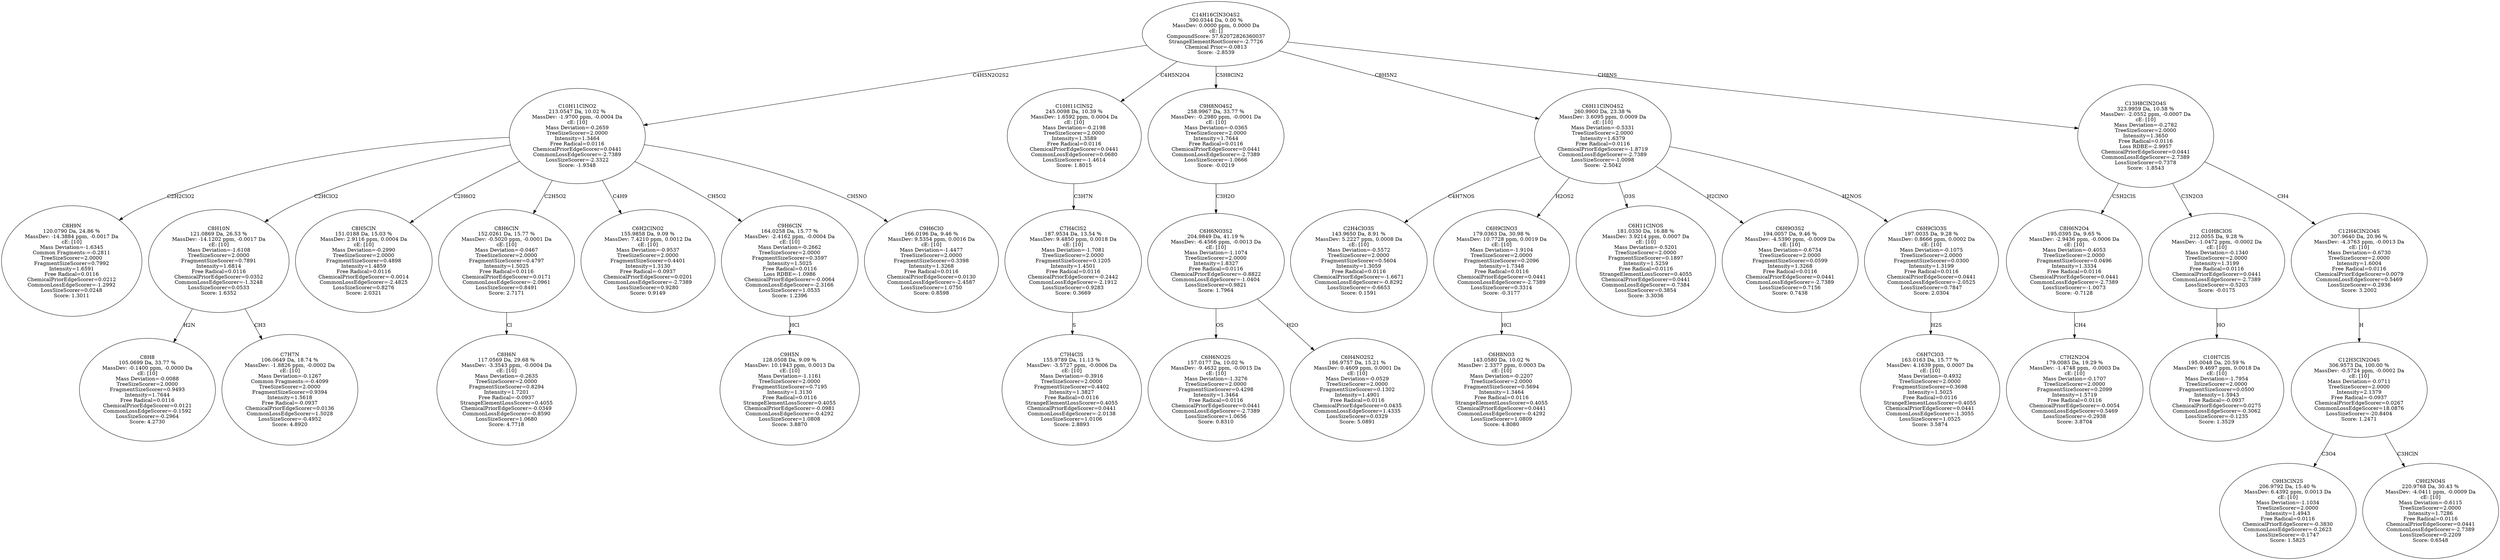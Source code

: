 strict digraph {
v1 [label="C8H9N\n120.0790 Da, 24.86 %\nMassDev: -14.3884 ppm, -0.0017 Da\ncE: [10]\nMass Deviation=-1.6345\nCommon Fragments:=-0.2811\nTreeSizeScorer=2.0000\nFragmentSizeScorer=0.7992\nIntensity=1.6591\nFree Radical=0.0116\nChemicalPriorEdgeScorer=0.0212\nCommonLossEdgeScorer=-1.2992\nLossSizeScorer=0.0248\nScore: 1.3011"];
v2 [label="C8H8\n105.0699 Da, 33.77 %\nMassDev: -0.1400 ppm, -0.0000 Da\ncE: [10]\nMass Deviation=-0.0088\nTreeSizeScorer=2.0000\nFragmentSizeScorer=0.9493\nIntensity=1.7644\nFree Radical=0.0116\nChemicalPriorEdgeScorer=0.0121\nCommonLossEdgeScorer=-0.1592\nLossSizeScorer=-0.2964\nScore: 4.2730"];
v3 [label="C7H7N\n106.0649 Da, 18.74 %\nMassDev: -1.8826 ppm, -0.0002 Da\ncE: [10]\nMass Deviation=-0.1267\nCommon Fragments:=-0.4099\nTreeSizeScorer=2.0000\nFragmentSizeScorer=0.9394\nIntensity=1.5618\nFree Radical=-0.0937\nChemicalPriorEdgeScorer=0.0136\nCommonLossEdgeScorer=1.5028\nLossSizeScorer=-0.4952\nScore: 4.8920"];
v4 [label="C8H10N\n121.0869 Da, 26.53 %\nMassDev: -14.1202 ppm, -0.0017 Da\ncE: [10]\nMass Deviation=-1.6108\nTreeSizeScorer=2.0000\nFragmentSizeScorer=0.7891\nIntensity=1.6814\nFree Radical=0.0116\nChemicalPriorEdgeScorer=0.0352\nCommonLossEdgeScorer=-1.3248\nLossSizeScorer=0.0533\nScore: 1.6352"];
v5 [label="C8H5ClN\n151.0188 Da, 15.03 %\nMassDev: 2.9116 ppm, 0.0004 Da\ncE: [10]\nMass Deviation=-0.2990\nTreeSizeScorer=2.0000\nFragmentSizeScorer=0.4898\nIntensity=1.4859\nFree Radical=0.0116\nChemicalPriorEdgeScorer=-0.0014\nCommonLossEdgeScorer=-2.4825\nLossSizeScorer=0.8276\nScore: 2.0321"];
v6 [label="C8H6N\n117.0569 Da, 29.68 %\nMassDev: -3.3543 ppm, -0.0004 Da\ncE: [10]\nMass Deviation=-0.2635\nTreeSizeScorer=2.0000\nFragmentSizeScorer=0.8294\nIntensity=1.7201\nFree Radical=-0.0937\nStrangeElementLossScorer=0.4055\nChemicalPriorEdgeScorer=-0.0349\nCommonLossEdgeScorer=-0.8590\nLossSizeScorer=1.0680\nScore: 4.7718"];
v7 [label="C8H6ClN\n152.0261 Da, 15.77 %\nMassDev: -0.5020 ppm, -0.0001 Da\ncE: [10]\nMass Deviation=-0.0467\nTreeSizeScorer=2.0000\nFragmentSizeScorer=0.4797\nIntensity=1.5025\nFree Radical=0.0116\nChemicalPriorEdgeScorer=0.0171\nCommonLossEdgeScorer=-2.0961\nLossSizeScorer=0.8491\nScore: 2.7171"];
v8 [label="C6H2ClNO2\n155.9858 Da, 9.09 %\nMassDev: 7.4210 ppm, 0.0012 Da\ncE: [10]\nMass Deviation=-0.9537\nTreeSizeScorer=2.0000\nFragmentSizeScorer=0.4401\nIntensity=1.3130\nFree Radical=-0.0937\nChemicalPriorEdgeScorer=0.0201\nCommonLossEdgeScorer=-2.7389\nLossSizeScorer=0.9280\nScore: 0.9149"];
v9 [label="C9H5N\n128.0508 Da, 9.09 %\nMassDev: 10.1943 ppm, 0.0013 Da\ncE: [10]\nMass Deviation=-1.1161\nTreeSizeScorer=2.0000\nFragmentSizeScorer=0.7195\nIntensity=1.3130\nFree Radical=0.0116\nStrangeElementLossScorer=0.4055\nChemicalPriorEdgeScorer=-0.0981\nCommonLossEdgeScorer=-0.4292\nLossSizeScorer=1.0808\nScore: 3.8870"];
v10 [label="C9H6ClN\n164.0258 Da, 15.77 %\nMassDev: -2.4162 ppm, -0.0004 Da\ncE: [10]\nMass Deviation=-0.2662\nTreeSizeScorer=2.0000\nFragmentSizeScorer=0.3597\nIntensity=1.5025\nFree Radical=0.0116\nLoss RDBE=-1.0986\nChemicalPriorEdgeScorer=-0.0064\nCommonLossEdgeScorer=-2.3166\nLossSizeScorer=1.0535\nScore: 1.2396"];
v11 [label="C9H6ClO\n166.0196 Da, 9.46 %\nMassDev: 9.5354 ppm, 0.0016 Da\ncE: [10]\nMass Deviation=-1.4477\nTreeSizeScorer=2.0000\nFragmentSizeScorer=0.3398\nIntensity=1.3268\nFree Radical=0.0116\nChemicalPriorEdgeScorer=0.0130\nCommonLossEdgeScorer=-2.4587\nLossSizeScorer=1.0750\nScore: 0.8598"];
v12 [label="C10H11ClNO2\n213.0547 Da, 10.02 %\nMassDev: -1.9700 ppm, -0.0004 Da\ncE: [10]\nMass Deviation=-0.2659\nTreeSizeScorer=2.0000\nIntensity=1.3464\nFree Radical=0.0116\nChemicalPriorEdgeScorer=0.0441\nCommonLossEdgeScorer=-2.7389\nLossSizeScorer=-2.3322\nScore: -1.9348"];
v13 [label="C7H4ClS\n155.9789 Da, 11.13 %\nMassDev: -3.5727 ppm, -0.0006 Da\ncE: [10]\nMass Deviation=-0.3916\nTreeSizeScorer=2.0000\nFragmentSizeScorer=0.4402\nIntensity=1.3827\nFree Radical=0.0116\nStrangeElementLossScorer=0.4055\nChemicalPriorEdgeScorer=0.0441\nCommonLossEdgeScorer=-2.0138\nLossSizeScorer=1.0106\nScore: 2.8893"];
v14 [label="C7H4ClS2\n187.9534 Da, 13.54 %\nMassDev: 9.4850 ppm, 0.0018 Da\ncE: [10]\nMass Deviation=-1.7081\nTreeSizeScorer=2.0000\nFragmentSizeScorer=0.1205\nIntensity=1.4501\nFree Radical=0.0116\nChemicalPriorEdgeScorer=-0.2442\nCommonLossEdgeScorer=-2.1912\nLossSizeScorer=0.9283\nScore: 0.3669"];
v15 [label="C10H11ClNS2\n245.0098 Da, 10.39 %\nMassDev: 1.6592 ppm, 0.0004 Da\ncE: [10]\nMass Deviation=-0.2198\nTreeSizeScorer=2.0000\nIntensity=1.3589\nFree Radical=0.0116\nChemicalPriorEdgeScorer=0.0441\nCommonLossEdgeScorer=0.0680\nLossSizeScorer=-1.4614\nScore: 1.8015"];
v16 [label="C6H6NO2S\n157.0177 Da, 10.02 %\nMassDev: -9.4632 ppm, -0.0015 Da\ncE: [10]\nMass Deviation=-1.3276\nTreeSizeScorer=2.0000\nFragmentSizeScorer=0.4298\nIntensity=1.3464\nFree Radical=0.0116\nChemicalPriorEdgeScorer=0.0441\nCommonLossEdgeScorer=-2.7389\nLossSizeScorer=1.0656\nScore: 0.8310"];
v17 [label="C6H4NO2S2\n186.9757 Da, 15.21 %\nMassDev: 0.4609 ppm, 0.0001 Da\ncE: [10]\nMass Deviation=-0.0529\nTreeSizeScorer=2.0000\nFragmentSizeScorer=0.1302\nIntensity=1.4901\nFree Radical=0.0116\nChemicalPriorEdgeScorer=0.0435\nCommonLossEdgeScorer=1.4335\nLossSizeScorer=0.0329\nScore: 5.0891"];
v18 [label="C6H6NO3S2\n204.9849 Da, 41.19 %\nMassDev: -6.4566 ppm, -0.0013 Da\ncE: [10]\nMass Deviation=-1.1074\nTreeSizeScorer=2.0000\nIntensity=1.8327\nFree Radical=0.0116\nChemicalPriorEdgeScorer=-0.8822\nCommonLossEdgeScorer=-1.0404\nLossSizeScorer=0.9821\nScore: 1.7964"];
v19 [label="C9H8NO4S2\n258.9967 Da, 33.77 %\nMassDev: -0.2980 ppm, -0.0001 Da\ncE: [10]\nMass Deviation=-0.0365\nTreeSizeScorer=2.0000\nIntensity=1.7644\nFree Radical=0.0116\nChemicalPriorEdgeScorer=0.0441\nCommonLossEdgeScorer=-2.7389\nLossSizeScorer=-1.0666\nScore: -0.0219"];
v20 [label="C2H4ClO3S\n143.9650 Da, 8.91 %\nMassDev: 5.2227 ppm, 0.0008 Da\ncE: [10]\nMass Deviation=-0.5572\nTreeSizeScorer=2.0000\nFragmentSizeScorer=0.5604\nIntensity=1.3059\nFree Radical=0.0116\nChemicalPriorEdgeScorer=-1.6671\nCommonLossEdgeScorer=-0.8292\nLossSizeScorer=-0.6653\nScore: 0.1591"];
v21 [label="C6H8NO3\n143.0580 Da, 10.02 %\nMassDev: 2.3377 ppm, 0.0003 Da\ncE: [10]\nMass Deviation=-0.2207\nTreeSizeScorer=2.0000\nFragmentSizeScorer=0.5694\nIntensity=1.3464\nFree Radical=0.0116\nStrangeElementLossScorer=0.4055\nChemicalPriorEdgeScorer=0.0441\nCommonLossEdgeScorer=-0.4292\nLossSizeScorer=1.0809\nScore: 4.8080"];
v22 [label="C6H9ClNO3\n179.0363 Da, 30.98 %\nMassDev: 10.7728 ppm, 0.0019 Da\ncE: [10]\nMass Deviation=-1.9104\nTreeSizeScorer=2.0000\nFragmentSizeScorer=0.2096\nIntensity=1.7348\nFree Radical=0.0116\nChemicalPriorEdgeScorer=0.0441\nCommonLossEdgeScorer=-2.7389\nLossSizeScorer=0.3314\nScore: -0.3177"];
v23 [label="C6H11ClNOS\n181.0330 Da, 16.88 %\nMassDev: 3.9214 ppm, 0.0007 Da\ncE: [10]\nMass Deviation=-0.5201\nTreeSizeScorer=2.0000\nFragmentSizeScorer=0.1897\nIntensity=1.5259\nFree Radical=0.0116\nStrangeElementLossScorer=0.4055\nChemicalPriorEdgeScorer=0.0441\nCommonLossEdgeScorer=-0.7384\nLossSizeScorer=0.3854\nScore: 3.3036"];
v24 [label="C6H9O3S2\n194.0057 Da, 9.46 %\nMassDev: -4.5390 ppm, -0.0009 Da\ncE: [10]\nMass Deviation=-0.6754\nTreeSizeScorer=2.0000\nFragmentSizeScorer=0.0599\nIntensity=1.3268\nFree Radical=0.0116\nChemicalPriorEdgeScorer=0.0441\nCommonLossEdgeScorer=-2.7389\nLossSizeScorer=0.7156\nScore: 0.7438"];
v25 [label="C6H7ClO3\n163.0163 Da, 15.77 %\nMassDev: 4.1639 ppm, 0.0007 Da\ncE: [10]\nMass Deviation=-0.4932\nTreeSizeScorer=2.0000\nFragmentSizeScorer=0.3698\nIntensity=1.5025\nFree Radical=0.0116\nStrangeElementLossScorer=0.4055\nChemicalPriorEdgeScorer=0.0441\nCommonLossEdgeScorer=-1.3055\nLossSizeScorer=1.0525\nScore: 3.5874"];
v26 [label="C6H9ClO3S\n197.0035 Da, 9.28 %\nMassDev: 0.8666 ppm, 0.0002 Da\ncE: [10]\nMass Deviation=-0.1075\nTreeSizeScorer=2.0000\nFragmentSizeScorer=0.0300\nIntensity=1.3199\nFree Radical=0.0116\nChemicalPriorEdgeScorer=0.0441\nCommonLossEdgeScorer=-2.0525\nLossSizeScorer=0.7847\nScore: 2.0304"];
v27 [label="C6H11ClNO4S2\n260.9900 Da, 23.38 %\nMassDev: 3.6095 ppm, 0.0009 Da\ncE: [10]\nMass Deviation=-0.5331\nTreeSizeScorer=2.0000\nIntensity=1.6379\nFree Radical=0.0116\nChemicalPriorEdgeScorer=-1.8719\nCommonLossEdgeScorer=-2.7389\nLossSizeScorer=-1.0098\nScore: -2.5042"];
v28 [label="C7H2N2O4\n179.0085 Da, 19.29 %\nMassDev: -1.4748 ppm, -0.0003 Da\ncE: [10]\nMass Deviation=-0.1707\nTreeSizeScorer=2.0000\nFragmentSizeScorer=0.2099\nIntensity=1.5719\nFree Radical=0.0116\nChemicalPriorEdgeScorer=-0.0054\nCommonLossEdgeScorer=0.5469\nLossSizeScorer=-0.2938\nScore: 3.8704"];
v29 [label="C8H6N2O4\n195.0395 Da, 9.65 %\nMassDev: -2.9436 ppm, -0.0006 Da\ncE: [10]\nMass Deviation=-0.4053\nTreeSizeScorer=2.0000\nFragmentSizeScorer=0.0496\nIntensity=1.3334\nFree Radical=0.0116\nChemicalPriorEdgeScorer=0.0441\nCommonLossEdgeScorer=-2.7389\nLossSizeScorer=-1.0073\nScore: -0.7128"];
v30 [label="C10H7ClS\n195.0048 Da, 20.59 %\nMassDev: 9.4697 ppm, 0.0018 Da\ncE: [10]\nMass Deviation=-1.7954\nTreeSizeScorer=2.0000\nFragmentSizeScorer=0.0500\nIntensity=1.5943\nFree Radical=-0.0937\nChemicalPriorEdgeScorer=0.0275\nCommonLossEdgeScorer=-0.3062\nLossSizeScorer=-0.1235\nScore: 1.3529"];
v31 [label="C10H8ClOS\n212.0055 Da, 9.28 %\nMassDev: -1.0472 ppm, -0.0002 Da\ncE: [10]\nMass Deviation=-0.1340\nTreeSizeScorer=2.0000\nIntensity=1.3199\nFree Radical=0.0116\nChemicalPriorEdgeScorer=0.0441\nCommonLossEdgeScorer=-2.7389\nLossSizeScorer=-0.5203\nScore: -0.0175"];
v32 [label="C9H3ClN2S\n206.9792 Da, 15.40 %\nMassDev: 6.4392 ppm, 0.0013 Da\ncE: [10]\nMass Deviation=-1.1034\nTreeSizeScorer=2.0000\nIntensity=1.4943\nFree Radical=0.0116\nChemicalPriorEdgeScorer=-0.3830\nCommonLossEdgeScorer=-0.2623\nLossSizeScorer=-0.1747\nScore: 1.5825"];
v33 [label="C9H2NO4S\n220.9768 Da, 30.43 %\nMassDev: -4.0411 ppm, -0.0009 Da\ncE: [10]\nMass Deviation=-0.6115\nTreeSizeScorer=2.0000\nIntensity=1.7286\nFree Radical=0.0116\nChemicalPriorEdgeScorer=0.0441\nCommonLossEdgeScorer=-2.7389\nLossSizeScorer=0.2209\nScore: 0.6548"];
v34 [label="C12H3ClN2O4S\n306.9573 Da, 100.00 %\nMassDev: -0.5724 ppm, -0.0002 Da\ncE: [10]\nMass Deviation=-0.0711\nTreeSizeScorer=2.0000\nIntensity=2.1379\nFree Radical=-0.0937\nChemicalPriorEdgeScorer=0.0267\nCommonLossEdgeScorer=18.0876\nLossSizeScorer=-20.8404\nScore: 1.2471"];
v35 [label="C12H4ClN2O4S\n307.9640 Da, 20.96 %\nMassDev: -4.3763 ppm, -0.0013 Da\ncE: [10]\nMass Deviation=-0.6730\nTreeSizeScorer=2.0000\nIntensity=1.6004\nFree Radical=0.0116\nChemicalPriorEdgeScorer=0.0079\nCommonLossEdgeScorer=0.5469\nLossSizeScorer=-0.2936\nScore: 3.2002"];
v36 [label="C13H8ClN2O4S\n323.9959 Da, 10.58 %\nMassDev: -2.0552 ppm, -0.0007 Da\ncE: [10]\nMass Deviation=-0.2782\nTreeSizeScorer=2.0000\nIntensity=1.3650\nFree Radical=0.0116\nLoss RDBE=-2.9957\nChemicalPriorEdgeScorer=0.0441\nCommonLossEdgeScorer=-2.7389\nLossSizeScorer=0.7378\nScore: -1.8543"];
v37 [label="C14H16ClN3O4S2\n390.0344 Da, 0.00 %\nMassDev: 0.0000 ppm, 0.0000 Da\ncE: []\nCompoundScore: 57.62072826360037\nStrangeElementRootScorer=-2.7726\nChemical Prior=-0.0813\nScore: -2.8539"];
v12 -> v1 [label="C2H2ClO2"];
v4 -> v2 [label="H2N"];
v4 -> v3 [label="CH3"];
v12 -> v4 [label="C2HClO2"];
v12 -> v5 [label="C2H6O2"];
v7 -> v6 [label="Cl"];
v12 -> v7 [label="C2H5O2"];
v12 -> v8 [label="C4H9"];
v10 -> v9 [label="HCl"];
v12 -> v10 [label="CH5O2"];
v12 -> v11 [label="CH5NO"];
v37 -> v12 [label="C4H5N2O2S2"];
v14 -> v13 [label="S"];
v15 -> v14 [label="C3H7N"];
v37 -> v15 [label="C4H5N2O4"];
v18 -> v16 [label="OS"];
v18 -> v17 [label="H2O"];
v19 -> v18 [label="C3H2O"];
v37 -> v19 [label="C5H8ClN2"];
v27 -> v20 [label="C4H7NOS"];
v22 -> v21 [label="HCl"];
v27 -> v22 [label="H2OS2"];
v27 -> v23 [label="O3S"];
v27 -> v24 [label="H2ClNO"];
v26 -> v25 [label="H2S"];
v27 -> v26 [label="H2NOS"];
v37 -> v27 [label="C8H5N2"];
v29 -> v28 [label="CH4"];
v36 -> v29 [label="C5H2ClS"];
v31 -> v30 [label="HO"];
v36 -> v31 [label="C3N2O3"];
v34 -> v32 [label="C3O4"];
v34 -> v33 [label="C3HClN"];
v35 -> v34 [label="H"];
v36 -> v35 [label="CH4"];
v37 -> v36 [label="CH8NS"];
}